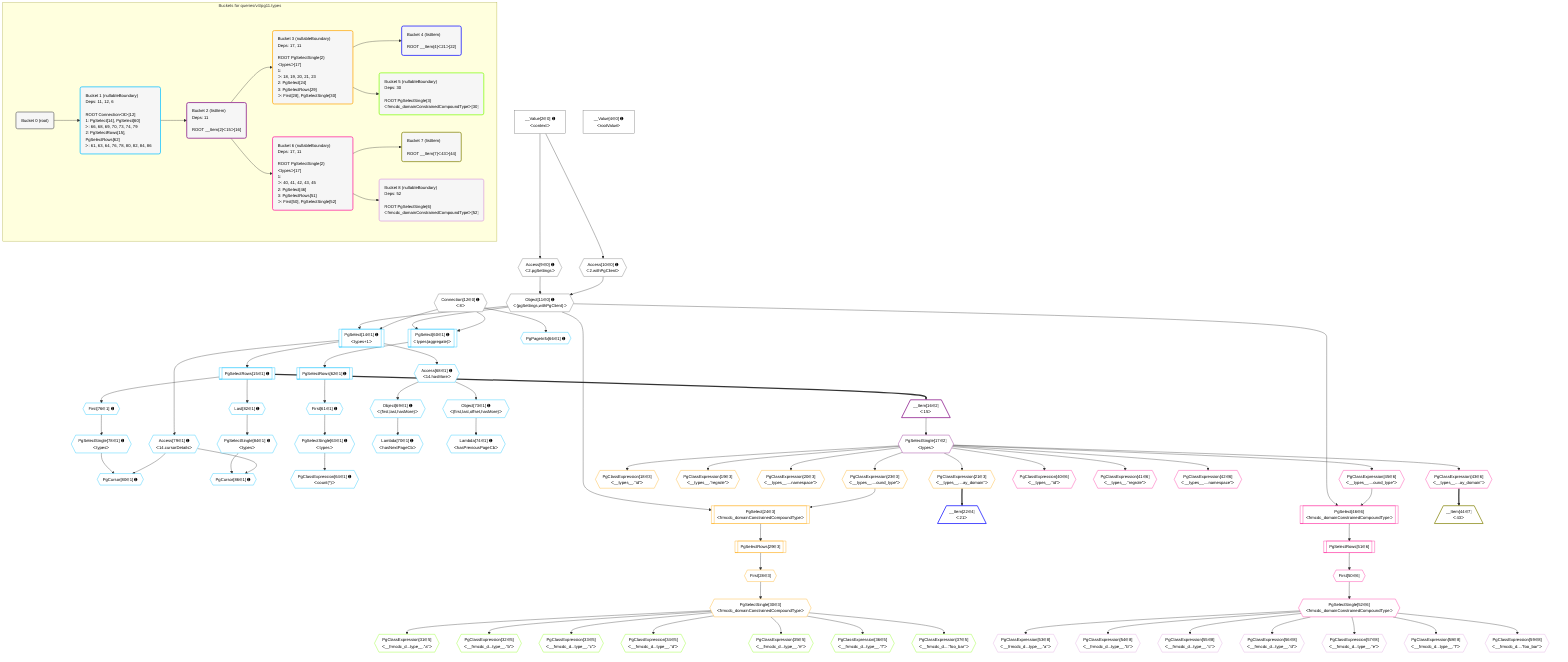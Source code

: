 %%{init: {'themeVariables': { 'fontSize': '12px'}}}%%
graph TD
    classDef path fill:#eee,stroke:#000,color:#000
    classDef plan fill:#fff,stroke-width:1px,color:#000
    classDef itemplan fill:#fff,stroke-width:2px,color:#000
    classDef unbatchedplan fill:#dff,stroke-width:1px,color:#000
    classDef sideeffectplan fill:#fcc,stroke-width:2px,color:#000
    classDef bucket fill:#f6f6f6,color:#000,stroke-width:2px,text-align:left


    %% plan dependencies
    Connection12{{"Connection[12∈0] ➊<br />ᐸ8ᐳ"}}:::plan
    Object11{{"Object[11∈0] ➊<br />ᐸ{pgSettings,withPgClient}ᐳ"}}:::plan
    Access9{{"Access[9∈0] ➊<br />ᐸ2.pgSettingsᐳ"}}:::plan
    Access10{{"Access[10∈0] ➊<br />ᐸ2.withPgClientᐳ"}}:::plan
    Access9 & Access10 --> Object11
    __Value2["__Value[2∈0] ➊<br />ᐸcontextᐳ"]:::plan
    __Value2 --> Access9
    __Value2 --> Access10
    __Value4["__Value[4∈0] ➊<br />ᐸrootValueᐳ"]:::plan
    PgSelect14[["PgSelect[14∈1] ➊<br />ᐸtypes+1ᐳ"]]:::plan
    Object11 & Connection12 --> PgSelect14
    Object73{{"Object[73∈1] ➊<br />ᐸ{first,last,offset,hasMore}ᐳ"}}:::plan
    Access68{{"Access[68∈1] ➊<br />ᐸ14.hasMoreᐳ"}}:::plan
    Access68 --> Object73
    Object69{{"Object[69∈1] ➊<br />ᐸ{first,last,hasMore}ᐳ"}}:::plan
    Access68 --> Object69
    PgSelect60[["PgSelect[60∈1] ➊<br />ᐸtypes(aggregate)ᐳ"]]:::plan
    Object11 & Connection12 --> PgSelect60
    PgCursor80{{"PgCursor[80∈1] ➊"}}:::plan
    PgSelectSingle78{{"PgSelectSingle[78∈1] ➊<br />ᐸtypesᐳ"}}:::plan
    Access79{{"Access[79∈1] ➊<br />ᐸ14.cursorDetailsᐳ"}}:::plan
    PgSelectSingle78 & Access79 --> PgCursor80
    PgCursor86{{"PgCursor[86∈1] ➊"}}:::plan
    PgSelectSingle84{{"PgSelectSingle[84∈1] ➊<br />ᐸtypesᐳ"}}:::plan
    PgSelectSingle84 & Access79 --> PgCursor86
    PgSelectRows15[["PgSelectRows[15∈1] ➊"]]:::plan
    PgSelect14 --> PgSelectRows15
    First61{{"First[61∈1] ➊"}}:::plan
    PgSelectRows62[["PgSelectRows[62∈1] ➊"]]:::plan
    PgSelectRows62 --> First61
    PgSelect60 --> PgSelectRows62
    PgSelectSingle63{{"PgSelectSingle[63∈1] ➊<br />ᐸtypesᐳ"}}:::plan
    First61 --> PgSelectSingle63
    PgClassExpression64{{"PgClassExpression[64∈1] ➊<br />ᐸcount(*)ᐳ"}}:::plan
    PgSelectSingle63 --> PgClassExpression64
    PgPageInfo66{{"PgPageInfo[66∈1] ➊"}}:::plan
    Connection12 --> PgPageInfo66
    PgSelect14 --> Access68
    Lambda70{{"Lambda[70∈1] ➊<br />ᐸhasNextPageCbᐳ"}}:::plan
    Object69 --> Lambda70
    Lambda74{{"Lambda[74∈1] ➊<br />ᐸhasPreviousPageCbᐳ"}}:::plan
    Object73 --> Lambda74
    First76{{"First[76∈1] ➊"}}:::plan
    PgSelectRows15 --> First76
    First76 --> PgSelectSingle78
    PgSelect14 --> Access79
    Last82{{"Last[82∈1] ➊"}}:::plan
    PgSelectRows15 --> Last82
    Last82 --> PgSelectSingle84
    __Item16[/"__Item[16∈2]<br />ᐸ15ᐳ"\]:::itemplan
    PgSelectRows15 ==> __Item16
    PgSelectSingle17{{"PgSelectSingle[17∈2]<br />ᐸtypesᐳ"}}:::plan
    __Item16 --> PgSelectSingle17
    PgSelect24[["PgSelect[24∈3]<br />ᐸfrmcdc_domainConstrainedCompoundTypeᐳ"]]:::plan
    PgClassExpression23{{"PgClassExpression[23∈3]<br />ᐸ__types__....ound_type”ᐳ"}}:::plan
    Object11 & PgClassExpression23 --> PgSelect24
    PgClassExpression18{{"PgClassExpression[18∈3]<br />ᐸ__types__.”id”ᐳ"}}:::plan
    PgSelectSingle17 --> PgClassExpression18
    PgClassExpression19{{"PgClassExpression[19∈3]<br />ᐸ__types__.”regrole”ᐳ"}}:::plan
    PgSelectSingle17 --> PgClassExpression19
    PgClassExpression20{{"PgClassExpression[20∈3]<br />ᐸ__types__....namespace”ᐳ"}}:::plan
    PgSelectSingle17 --> PgClassExpression20
    PgClassExpression21{{"PgClassExpression[21∈3]<br />ᐸ__types__....ay_domain”ᐳ"}}:::plan
    PgSelectSingle17 --> PgClassExpression21
    PgSelectSingle17 --> PgClassExpression23
    First28{{"First[28∈3]"}}:::plan
    PgSelectRows29[["PgSelectRows[29∈3]"]]:::plan
    PgSelectRows29 --> First28
    PgSelect24 --> PgSelectRows29
    PgSelectSingle30{{"PgSelectSingle[30∈3]<br />ᐸfrmcdc_domainConstrainedCompoundTypeᐳ"}}:::plan
    First28 --> PgSelectSingle30
    __Item22[/"__Item[22∈4]<br />ᐸ21ᐳ"\]:::itemplan
    PgClassExpression21 ==> __Item22
    PgClassExpression31{{"PgClassExpression[31∈5]<br />ᐸ__frmcdc_d...type__.”a”ᐳ"}}:::plan
    PgSelectSingle30 --> PgClassExpression31
    PgClassExpression32{{"PgClassExpression[32∈5]<br />ᐸ__frmcdc_d...type__.”b”ᐳ"}}:::plan
    PgSelectSingle30 --> PgClassExpression32
    PgClassExpression33{{"PgClassExpression[33∈5]<br />ᐸ__frmcdc_d...type__.”c”ᐳ"}}:::plan
    PgSelectSingle30 --> PgClassExpression33
    PgClassExpression34{{"PgClassExpression[34∈5]<br />ᐸ__frmcdc_d...type__.”d”ᐳ"}}:::plan
    PgSelectSingle30 --> PgClassExpression34
    PgClassExpression35{{"PgClassExpression[35∈5]<br />ᐸ__frmcdc_d...type__.”e”ᐳ"}}:::plan
    PgSelectSingle30 --> PgClassExpression35
    PgClassExpression36{{"PgClassExpression[36∈5]<br />ᐸ__frmcdc_d...type__.”f”ᐳ"}}:::plan
    PgSelectSingle30 --> PgClassExpression36
    PgClassExpression37{{"PgClassExpression[37∈5]<br />ᐸ__frmcdc_d....”foo_bar”ᐳ"}}:::plan
    PgSelectSingle30 --> PgClassExpression37
    PgSelect46[["PgSelect[46∈6]<br />ᐸfrmcdc_domainConstrainedCompoundTypeᐳ"]]:::plan
    PgClassExpression45{{"PgClassExpression[45∈6]<br />ᐸ__types__....ound_type”ᐳ"}}:::plan
    Object11 & PgClassExpression45 --> PgSelect46
    PgClassExpression40{{"PgClassExpression[40∈6]<br />ᐸ__types__.”id”ᐳ"}}:::plan
    PgSelectSingle17 --> PgClassExpression40
    PgClassExpression41{{"PgClassExpression[41∈6]<br />ᐸ__types__.”regrole”ᐳ"}}:::plan
    PgSelectSingle17 --> PgClassExpression41
    PgClassExpression42{{"PgClassExpression[42∈6]<br />ᐸ__types__....namespace”ᐳ"}}:::plan
    PgSelectSingle17 --> PgClassExpression42
    PgClassExpression43{{"PgClassExpression[43∈6]<br />ᐸ__types__....ay_domain”ᐳ"}}:::plan
    PgSelectSingle17 --> PgClassExpression43
    PgSelectSingle17 --> PgClassExpression45
    First50{{"First[50∈6]"}}:::plan
    PgSelectRows51[["PgSelectRows[51∈6]"]]:::plan
    PgSelectRows51 --> First50
    PgSelect46 --> PgSelectRows51
    PgSelectSingle52{{"PgSelectSingle[52∈6]<br />ᐸfrmcdc_domainConstrainedCompoundTypeᐳ"}}:::plan
    First50 --> PgSelectSingle52
    __Item44[/"__Item[44∈7]<br />ᐸ43ᐳ"\]:::itemplan
    PgClassExpression43 ==> __Item44
    PgClassExpression53{{"PgClassExpression[53∈8]<br />ᐸ__frmcdc_d...type__.”a”ᐳ"}}:::plan
    PgSelectSingle52 --> PgClassExpression53
    PgClassExpression54{{"PgClassExpression[54∈8]<br />ᐸ__frmcdc_d...type__.”b”ᐳ"}}:::plan
    PgSelectSingle52 --> PgClassExpression54
    PgClassExpression55{{"PgClassExpression[55∈8]<br />ᐸ__frmcdc_d...type__.”c”ᐳ"}}:::plan
    PgSelectSingle52 --> PgClassExpression55
    PgClassExpression56{{"PgClassExpression[56∈8]<br />ᐸ__frmcdc_d...type__.”d”ᐳ"}}:::plan
    PgSelectSingle52 --> PgClassExpression56
    PgClassExpression57{{"PgClassExpression[57∈8]<br />ᐸ__frmcdc_d...type__.”e”ᐳ"}}:::plan
    PgSelectSingle52 --> PgClassExpression57
    PgClassExpression58{{"PgClassExpression[58∈8]<br />ᐸ__frmcdc_d...type__.”f”ᐳ"}}:::plan
    PgSelectSingle52 --> PgClassExpression58
    PgClassExpression59{{"PgClassExpression[59∈8]<br />ᐸ__frmcdc_d....”foo_bar”ᐳ"}}:::plan
    PgSelectSingle52 --> PgClassExpression59

    %% define steps

    subgraph "Buckets for queries/v4/pg11.types"
    Bucket0("Bucket 0 (root)"):::bucket
    classDef bucket0 stroke:#696969
    class Bucket0,__Value2,__Value4,Access9,Access10,Object11,Connection12 bucket0
    Bucket1("Bucket 1 (nullableBoundary)<br />Deps: 11, 12, 6<br /><br />ROOT Connectionᐸ8ᐳ[12]<br />1: PgSelect[14], PgSelect[60]<br />ᐳ: 66, 68, 69, 70, 73, 74, 79<br />2: PgSelectRows[15], PgSelectRows[62]<br />ᐳ: 61, 63, 64, 76, 78, 80, 82, 84, 86"):::bucket
    classDef bucket1 stroke:#00bfff
    class Bucket1,PgSelect14,PgSelectRows15,PgSelect60,First61,PgSelectRows62,PgSelectSingle63,PgClassExpression64,PgPageInfo66,Access68,Object69,Lambda70,Object73,Lambda74,First76,PgSelectSingle78,Access79,PgCursor80,Last82,PgSelectSingle84,PgCursor86 bucket1
    Bucket2("Bucket 2 (listItem)<br />Deps: 11<br /><br />ROOT __Item{2}ᐸ15ᐳ[16]"):::bucket
    classDef bucket2 stroke:#7f007f
    class Bucket2,__Item16,PgSelectSingle17 bucket2
    Bucket3("Bucket 3 (nullableBoundary)<br />Deps: 17, 11<br /><br />ROOT PgSelectSingle{2}ᐸtypesᐳ[17]<br />1: <br />ᐳ: 18, 19, 20, 21, 23<br />2: PgSelect[24]<br />3: PgSelectRows[29]<br />ᐳ: First[28], PgSelectSingle[30]"):::bucket
    classDef bucket3 stroke:#ffa500
    class Bucket3,PgClassExpression18,PgClassExpression19,PgClassExpression20,PgClassExpression21,PgClassExpression23,PgSelect24,First28,PgSelectRows29,PgSelectSingle30 bucket3
    Bucket4("Bucket 4 (listItem)<br /><br />ROOT __Item{4}ᐸ21ᐳ[22]"):::bucket
    classDef bucket4 stroke:#0000ff
    class Bucket4,__Item22 bucket4
    Bucket5("Bucket 5 (nullableBoundary)<br />Deps: 30<br /><br />ROOT PgSelectSingle{3}ᐸfrmcdc_domainConstrainedCompoundTypeᐳ[30]"):::bucket
    classDef bucket5 stroke:#7fff00
    class Bucket5,PgClassExpression31,PgClassExpression32,PgClassExpression33,PgClassExpression34,PgClassExpression35,PgClassExpression36,PgClassExpression37 bucket5
    Bucket6("Bucket 6 (nullableBoundary)<br />Deps: 17, 11<br /><br />ROOT PgSelectSingle{2}ᐸtypesᐳ[17]<br />1: <br />ᐳ: 40, 41, 42, 43, 45<br />2: PgSelect[46]<br />3: PgSelectRows[51]<br />ᐳ: First[50], PgSelectSingle[52]"):::bucket
    classDef bucket6 stroke:#ff1493
    class Bucket6,PgClassExpression40,PgClassExpression41,PgClassExpression42,PgClassExpression43,PgClassExpression45,PgSelect46,First50,PgSelectRows51,PgSelectSingle52 bucket6
    Bucket7("Bucket 7 (listItem)<br /><br />ROOT __Item{7}ᐸ43ᐳ[44]"):::bucket
    classDef bucket7 stroke:#808000
    class Bucket7,__Item44 bucket7
    Bucket8("Bucket 8 (nullableBoundary)<br />Deps: 52<br /><br />ROOT PgSelectSingle{6}ᐸfrmcdc_domainConstrainedCompoundTypeᐳ[52]"):::bucket
    classDef bucket8 stroke:#dda0dd
    class Bucket8,PgClassExpression53,PgClassExpression54,PgClassExpression55,PgClassExpression56,PgClassExpression57,PgClassExpression58,PgClassExpression59 bucket8
    Bucket0 --> Bucket1
    Bucket1 --> Bucket2
    Bucket2 --> Bucket3 & Bucket6
    Bucket3 --> Bucket4 & Bucket5
    Bucket6 --> Bucket7 & Bucket8
    end
